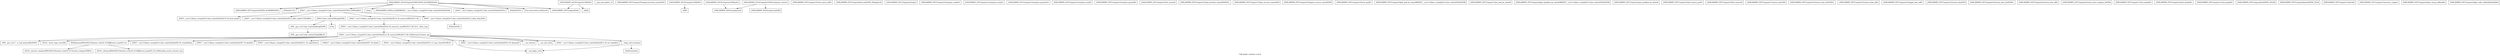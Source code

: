 digraph "Call graph: compute_com.ll" {
	label="Call graph: compute_com.ll";

	Node0x55c77e89d650 [shape=record,label="{_ZN9LAMMPS_NS10ComputeCOMC2EPNS_6LAMMPSEiPPc}"];
	Node0x55c77e89d650 -> Node0x55c77e864440;
	Node0x55c77e89d650 -> Node0x55c77e89bd70;
	Node0x55c77e89d650 -> Node0x55c77e89d7a0;
	Node0x55c77e89d650 -> Node0x55c77e871e20;
	Node0x55c77e89d650 -> Node0x55c77e870fa0;
	Node0x55c77e89d650 -> Node0x55c77e862a90;
	Node0x55c77e89d650 -> Node0x55c77e86fb80;
	Node0x55c77e89d650 -> Node0x55c77e86ce50;
	Node0x55c77e89d650 -> Node0x55c77e86e7b0;
	Node0x55c77e864440 [shape=record,label="{_ZN9LAMMPS_NS7ComputeC2EPNS_6LAMMPSEiPPc}"];
	Node0x55c77e862a90 [shape=record,label="{_ZN9LAMMPS_NS5Error3allERKNSt7__cxx1112basic_stringIcSt11char_traitsIcESaIcEEEiS8_}"];
	Node0x55c77e89bd70 [shape=record,label="{_ZNSaIcEC1Ev}"];
	Node0x55c77e89d7a0 [shape=record,label="{_ZNSt7__cxx1112basic_stringIcSt11char_traitsIcESaIcEEC2IS3_EEPKcRKS3_}"];
	Node0x55c77e89d7a0 -> Node0x55c77e873240;
	Node0x55c77e89d7a0 -> Node0x55c77e876320;
	Node0x55c77e89d7a0 -> Node0x55c77e876ae0;
	Node0x55c77e89d7a0 -> Node0x55c77e877810;
	Node0x55c77e89d7a0 -> Node0x55c77e878ad0;
	Node0x55c77e87a610 [shape=record,label="{__gxx_personality_v0}"];
	Node0x55c77e86fb80 [shape=record,label="{_ZNSt7__cxx1112basic_stringIcSt11char_traitsIcESaIcEED1Ev}"];
	Node0x55c77e86ce50 [shape=record,label="{_ZNSaIcED1Ev}"];
	Node0x55c77e86e7b0 [shape=record,label="{llvm.umul.with.overflow.i64}"];
	Node0x55c77e870fa0 [shape=record,label="{_Znam}"];
	Node0x55c77e871e20 [shape=record,label="{_ZN9LAMMPS_NS7ComputeD2Ev}"];
	Node0x55c77e87fc40 [shape=record,label="{_ZN9LAMMPS_NS10ComputeCOMD2Ev}"];
	Node0x55c77e87fc40 -> Node0x55c77e880ce0;
	Node0x55c77e87fc40 -> Node0x55c77e871e20;
	Node0x55c77e86c8f0 [shape=record,label="{_ZN9LAMMPS_NS7Compute19unpack_forward_commEiiPd}"];
	Node0x55c77e880ce0 [shape=record,label="{_ZdaPv}"];
	Node0x55c77e8812e0 [shape=record,label="{_ZN9LAMMPS_NS10ComputeCOMD0Ev}"];
	Node0x55c77e8812e0 -> Node0x55c77e882f00;
	Node0x55c77e882f00 [shape=record,label="{_ZdlPv}"];
	Node0x55c77e8844f0 [shape=record,label="{_ZN9LAMMPS_NS10ComputeCOM4initEv}"];
	Node0x55c77e8844f0 -> Node0x55c77e885400;
	Node0x55c77e885400 [shape=record,label="{_ZN9LAMMPS_NS5Group4massEi}"];
	Node0x55c77e8895d0 [shape=record,label="{_ZN9LAMMPS_NS10ComputeCOM14compute_vectorEv}"];
	Node0x55c77e8895d0 -> Node0x55c77e885400;
	Node0x55c77e8895d0 -> Node0x55c77e88bb30;
	Node0x55c77e88bb30 [shape=record,label="{_ZN9LAMMPS_NS5Group3xcmEidPd}"];
	Node0x55c77e88d6f0 [shape=record,label="{_ZN9LAMMPS_NS7Compute15reset_extra_dofEv}"];
	Node0x55c77e8933e0 [shape=record,label="{_ZN9LAMMPS_NS7Compute9init_listEiPNS_9NeighListE}"];
	Node0x55c77e893f20 [shape=record,label="{_ZN9LAMMPS_NS7Compute5setupEv}"];
	Node0x55c77e895c90 [shape=record,label="{_ZN9LAMMPS_NS7Compute14compute_scalarEv}"];
	Node0x55c77e893670 [shape=record,label="{_ZN9LAMMPS_NS7Compute13compute_arrayEv}"];
	Node0x55c77e893e10 [shape=record,label="{_ZN9LAMMPS_NS7Compute15compute_peratomEv}"];
	Node0x55c77e897fa0 [shape=record,label="{_ZN9LAMMPS_NS7Compute13compute_localEv}"];
	Node0x55c77e898550 [shape=record,label="{_ZN9LAMMPS_NS7Compute15compute_pergridEv}"];
	Node0x55c77e862870 [shape=record,label="{_ZN9LAMMPS_NS7Compute10set_arraysEi}"];
	Node0x55c77e8627b0 [shape=record,label="{_ZN9LAMMPS_NS7Compute17pack_forward_commEiPiPdiS1_}"];
	Node0x55c77e878ad0 [shape=record,label="{_ZNSt7__cxx1112basic_stringIcSt11char_traitsIcESaIcEE12_Alloc_hiderD2Ev}"];
	Node0x55c77e878ad0 -> Node0x55c77e8a9cf0;
	Node0x55c77e897870 [shape=record,label="{_ZNSt7__cxx1112basic_stringIcSt11char_traitsIcESaIcEE16_M_construct_auxIPKcEEvT_S8_St12__false_type}"];
	Node0x55c77e897870 -> Node0x55c77e8a9d70;
	Node0x55c77e894e20 [shape=record,label="{_ZN9LAMMPS_NS7Compute17pack_reverse_commEiiPd}"];
	Node0x55c77e865030 [shape=record,label="{_ZN9LAMMPS_NS7Compute19unpack_reverse_commEiPiPd}"];
	Node0x55c77e877890 [shape=record,label="{_ZN9LAMMPS_NS7Compute10reset_gridEv}"];
	Node0x55c77e877d50 [shape=record,label="{_ZN9LAMMPS_NS7Compute16get_grid_by_nameERKNSt7__cxx1112basic_stringIcSt11char_traitsIcESaIcEEERi}"];
	Node0x55c77e878020 [shape=record,label="{_ZN9LAMMPS_NS7Compute17get_grid_by_indexEi}"];
	Node0x55c77e879400 [shape=record,label="{_ZN9LAMMPS_NS7Compute20get_griddata_by_nameEiRKNSt7__cxx1112basic_stringIcSt11char_traitsIcESaIcEEERi}"];
	Node0x55c77e879d70 [shape=record,label="{_ZN9LAMMPS_NS7Compute21get_griddata_by_indexEi}"];
	Node0x55c77e87aaf0 [shape=record,label="{_ZN9LAMMPS_NS7Compute14dof_remove_preEv}"];
	Node0x55c77e87dbc0 [shape=record,label="{_ZN9LAMMPS_NS7Compute10dof_removeEi}"];
	Node0x55c77e87f2e0 [shape=record,label="{_ZN9LAMMPS_NS7Compute11remove_biasEiPd}"];
	Node0x55c77e8837b0 [shape=record,label="{_ZN9LAMMPS_NS7Compute15remove_bias_thrEiPdS1_}"];
	Node0x55c77e8876c0 [shape=record,label="{_ZN9LAMMPS_NS7Compute15remove_bias_allEv}"];
	Node0x55c77e8890d0 [shape=record,label="{_ZN9LAMMPS_NS7Compute16reapply_bias_allEv}"];
	Node0x55c77e889af0 [shape=record,label="{_ZN9LAMMPS_NS7Compute12restore_biasEiPd}"];
	Node0x55c77e88b1e0 [shape=record,label="{_ZN9LAMMPS_NS7Compute16restore_bias_thrEiPdS1_}"];
	Node0x55c77e88d800 [shape=record,label="{_ZN9LAMMPS_NS7Compute16restore_bias_allEv}"];
	Node0x55c77e895660 [shape=record,label="{_ZN9LAMMPS_NS7Compute23reset_extra_compute_fixEPKc}"];
	Node0x55c77e896870 [shape=record,label="{_ZN9LAMMPS_NS7Compute11lock_enableEv}"];
	Node0x55c77e897a70 [shape=record,label="{_ZN9LAMMPS_NS7Compute12lock_disableEv}"];
	Node0x55c77e8a4490 [shape=record,label="{_ZN9LAMMPS_NS7Compute11lock_lengthEv}"];
	Node0x55c77e89b9d0 [shape=record,label="{_ZN9LAMMPS_NS7Compute4lockEPNS_3FixEll}"];
	Node0x55c77e87cfc0 [shape=record,label="{_ZN9LAMMPS_NS7Compute6unlockEPNS_3FixE}"];
	Node0x55c77e8711e0 [shape=record,label="{_ZN9LAMMPS_NS7Compute7refreshEv}"];
	Node0x55c77e8986f0 [shape=record,label="{_ZN9LAMMPS_NS7Compute12memory_usageEv}"];
	Node0x55c77e898770 [shape=record,label="{_ZN9LAMMPS_NS7Compute19pair_setup_callbackEii}"];
	Node0x55c77e873240 [shape=record,label="{_ZNSt7__cxx1112basic_stringIcSt11char_traitsIcESaIcEE13_M_local_dataEv}"];
	Node0x55c77e876320 [shape=record,label="{_ZNSt7__cxx1112basic_stringIcSt11char_traitsIcESaIcEE12_Alloc_hiderC1EPcRKS3_}"];
	Node0x55c77e894700 [shape=record,label="{_ZN9LAMMPS_NS7Compute19pair_tally_callbackEiiiidddddd}"];
	Node0x55c77e877810 [shape=record,label="{_ZNSt7__cxx1112basic_stringIcSt11char_traitsIcESaIcEE12_M_constructIPKcEEvT_S8_}"];
	Node0x55c77e877810 -> Node0x55c77e897870;
	Node0x55c77e876ae0 [shape=record,label="{_ZNSt11char_traitsIcE6lengthEPKc}"];
	Node0x55c77e876ae0 -> Node0x55c77e8978f0;
	Node0x55c77e876ae0 -> Node0x55c77e8a9c70;
	Node0x55c77e8a9d70 [shape=record,label="{_ZNSt7__cxx1112basic_stringIcSt11char_traitsIcESaIcEE12_M_constructIPKcEEvT_S8_St20forward_iterator_tag}"];
	Node0x55c77e8a9d70 -> Node0x55c77e8a9df0;
	Node0x55c77e8a9d70 -> Node0x55c77e8a9e70;
	Node0x55c77e8a9d70 -> Node0x55c77e8a9ef0;
	Node0x55c77e8a9d70 -> Node0x55c77e8a9f70;
	Node0x55c77e8a9d70 -> Node0x55c77e8a9ff0;
	Node0x55c77e8a9d70 -> Node0x55c77e8aa070;
	Node0x55c77e8a9d70 -> Node0x55c77e8aa0f0;
	Node0x55c77e8a9d70 -> Node0x55c77e8aab90;
	Node0x55c77e8a9d70 -> Node0x55c77e8aac10;
	Node0x55c77e8a9d70 -> Node0x55c77e8aac90;
	Node0x55c77e8a9d70 -> Node0x55c77e8aad10;
	Node0x55c77e8a9d70 -> Node0x55c77e8aad90;
	Node0x55c77e8a9d70 -> Node0x55c77e8aae10;
	Node0x55c77e8a9d70 -> Node0x55c77e8aae90;
	Node0x55c77e8a9df0 [shape=record,label="{_ZN9__gnu_cxx17__is_null_pointerIKcEEbPT_}"];
	Node0x55c77e8a9e70 [shape=record,label="{_ZSt19__throw_logic_errorPKc}"];
	Node0x55c77e8a9ef0 [shape=record,label="{_ZSt8distanceIPKcENSt15iterator_traitsIT_E15difference_typeES3_S3_}"];
	Node0x55c77e8a9ef0 -> Node0x55c77e8aa180;
	Node0x55c77e8a9ef0 -> Node0x55c77e8aa200;
	Node0x55c77e8a9ff0 [shape=record,label="{_ZNSt7__cxx1112basic_stringIcSt11char_traitsIcESaIcEE7_M_dataEPc}"];
	Node0x55c77e8a9f70 [shape=record,label="{_ZNSt7__cxx1112basic_stringIcSt11char_traitsIcESaIcEE9_M_createERmm}"];
	Node0x55c77e8aa070 [shape=record,label="{_ZNSt7__cxx1112basic_stringIcSt11char_traitsIcESaIcEE11_M_capacityEm}"];
	Node0x55c77e8aab90 [shape=record,label="{_ZNSt7__cxx1112basic_stringIcSt11char_traitsIcESaIcEE13_S_copy_charsEPcPKcS7_}"];
	Node0x55c77e8aa0f0 [shape=record,label="{_ZNKSt7__cxx1112basic_stringIcSt11char_traitsIcESaIcEE7_M_dataEv}"];
	Node0x55c77e8aac10 [shape=record,label="{__cxa_begin_catch}"];
	Node0x55c77e8aac90 [shape=record,label="{_ZNSt7__cxx1112basic_stringIcSt11char_traitsIcESaIcEE10_M_disposeEv}"];
	Node0x55c77e8aad10 [shape=record,label="{__cxa_rethrow}"];
	Node0x55c77e8aad90 [shape=record,label="{__cxa_end_catch}"];
	Node0x55c77e8aae90 [shape=record,label="{__clang_call_terminate}"];
	Node0x55c77e8aae90 -> Node0x55c77e8aac10;
	Node0x55c77e8aae90 -> Node0x55c77e8aa280;
	Node0x55c77e8aa280 [shape=record,label="{_ZSt9terminatev}"];
	Node0x55c77e8aae10 [shape=record,label="{_ZNSt7__cxx1112basic_stringIcSt11char_traitsIcESaIcEE13_M_set_lengthEm}"];
	Node0x55c77e8aa200 [shape=record,label="{_ZSt10__distanceIPKcENSt15iterator_traitsIT_E15difference_typeES3_S3_St26random_access_iterator_tag}"];
	Node0x55c77e8aa180 [shape=record,label="{_ZSt19__iterator_categoryIPKcENSt15iterator_traitsIT_E17iterator_categoryERKS3_}"];
	Node0x55c77e8978f0 [shape=record,label="{_ZN9__gnu_cxx11char_traitsIcE6lengthEPKc}"];
	Node0x55c77e8978f0 -> Node0x55c77e8aab10;
	Node0x55c77e8a9c70 [shape=record,label="{strlen}"];
	Node0x55c77e8aab10 [shape=record,label="{_ZN9__gnu_cxx11char_traitsIcE2eqERKcS3_}"];
	Node0x55c77e8a9cf0 [shape=record,label="{_ZNSaIcED2Ev}"];
}
